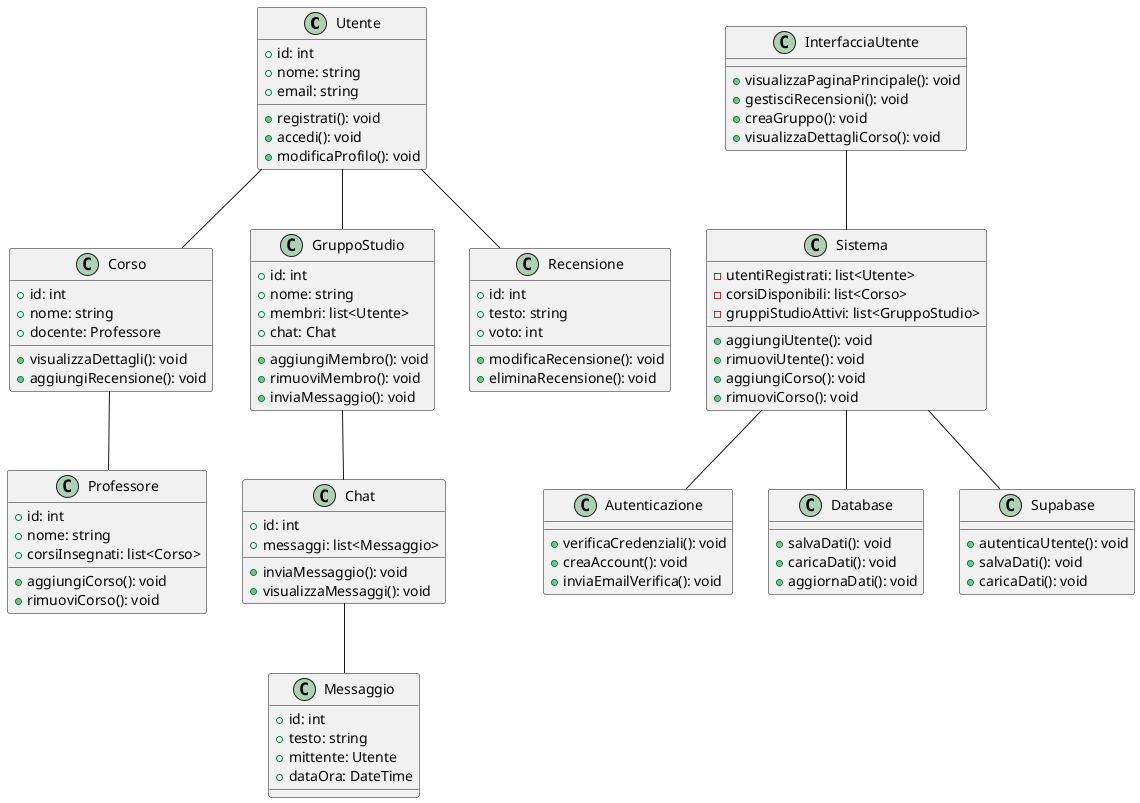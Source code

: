 @startuml

'fase di autenticazione -> Singleton

class Utente {
    +id: int
    +nome: string
    +email: string
    +registrati(): void
    +accedi(): void
    +modificaProfilo(): void
}

class Corso {
    +id: int
    +nome: string
    +docente: Professore
    +visualizzaDettagli(): void
    +aggiungiRecensione(): void
}

class Professore {
    +id: int
    +nome: string
    +corsiInsegnati: list<Corso>
    +aggiungiCorso(): void
    +rimuoviCorso(): void
}

class GruppoStudio {
    +id: int
    +nome: string
    +membri: list<Utente>
    +chat: Chat
    +aggiungiMembro(): void
    +rimuoviMembro(): void
    +inviaMessaggio(): void
}

class Chat {
    +id: int
    +messaggi: list<Messaggio>
    +inviaMessaggio(): void
    +visualizzaMessaggi(): void
}

class Messaggio {
    +id: int
    +testo: string
    +mittente: Utente
    +dataOra: DateTime
}

class Recensione {
    +id: int
    +testo: string
    +voto: int
    +modificaRecensione(): void
    +eliminaRecensione(): void
}

class Sistema {
    -utentiRegistrati: list<Utente>
    -corsiDisponibili: list<Corso>
    -gruppiStudioAttivi: list<GruppoStudio>
    +aggiungiUtente(): void
    +rimuoviUtente(): void
    +aggiungiCorso(): void
    +rimuoviCorso(): void
}

class Autenticazione {
    +verificaCredenziali(): void
    +creaAccount(): void
    +inviaEmailVerifica(): void
}

class InterfacciaUtente {
    +visualizzaPaginaPrincipale(): void
    +gestisciRecensioni(): void
    +creaGruppo(): void
    +visualizzaDettagliCorso(): void
}

class Database {
    +salvaDati(): void
    +caricaDati(): void
    +aggiornaDati(): void
}

class Supabase {
    +autenticaUtente(): void
    +salvaDati(): void
    +caricaDati(): void
}

Utente -- Recensione
Utente -- GruppoStudio
Utente -- Corso
GruppoStudio -- Chat
Sistema -- Autenticazione
Sistema -- Database
Sistema -- Supabase
InterfacciaUtente -- Sistema
Chat -- Messaggio
Corso -- Professore

@enduml
